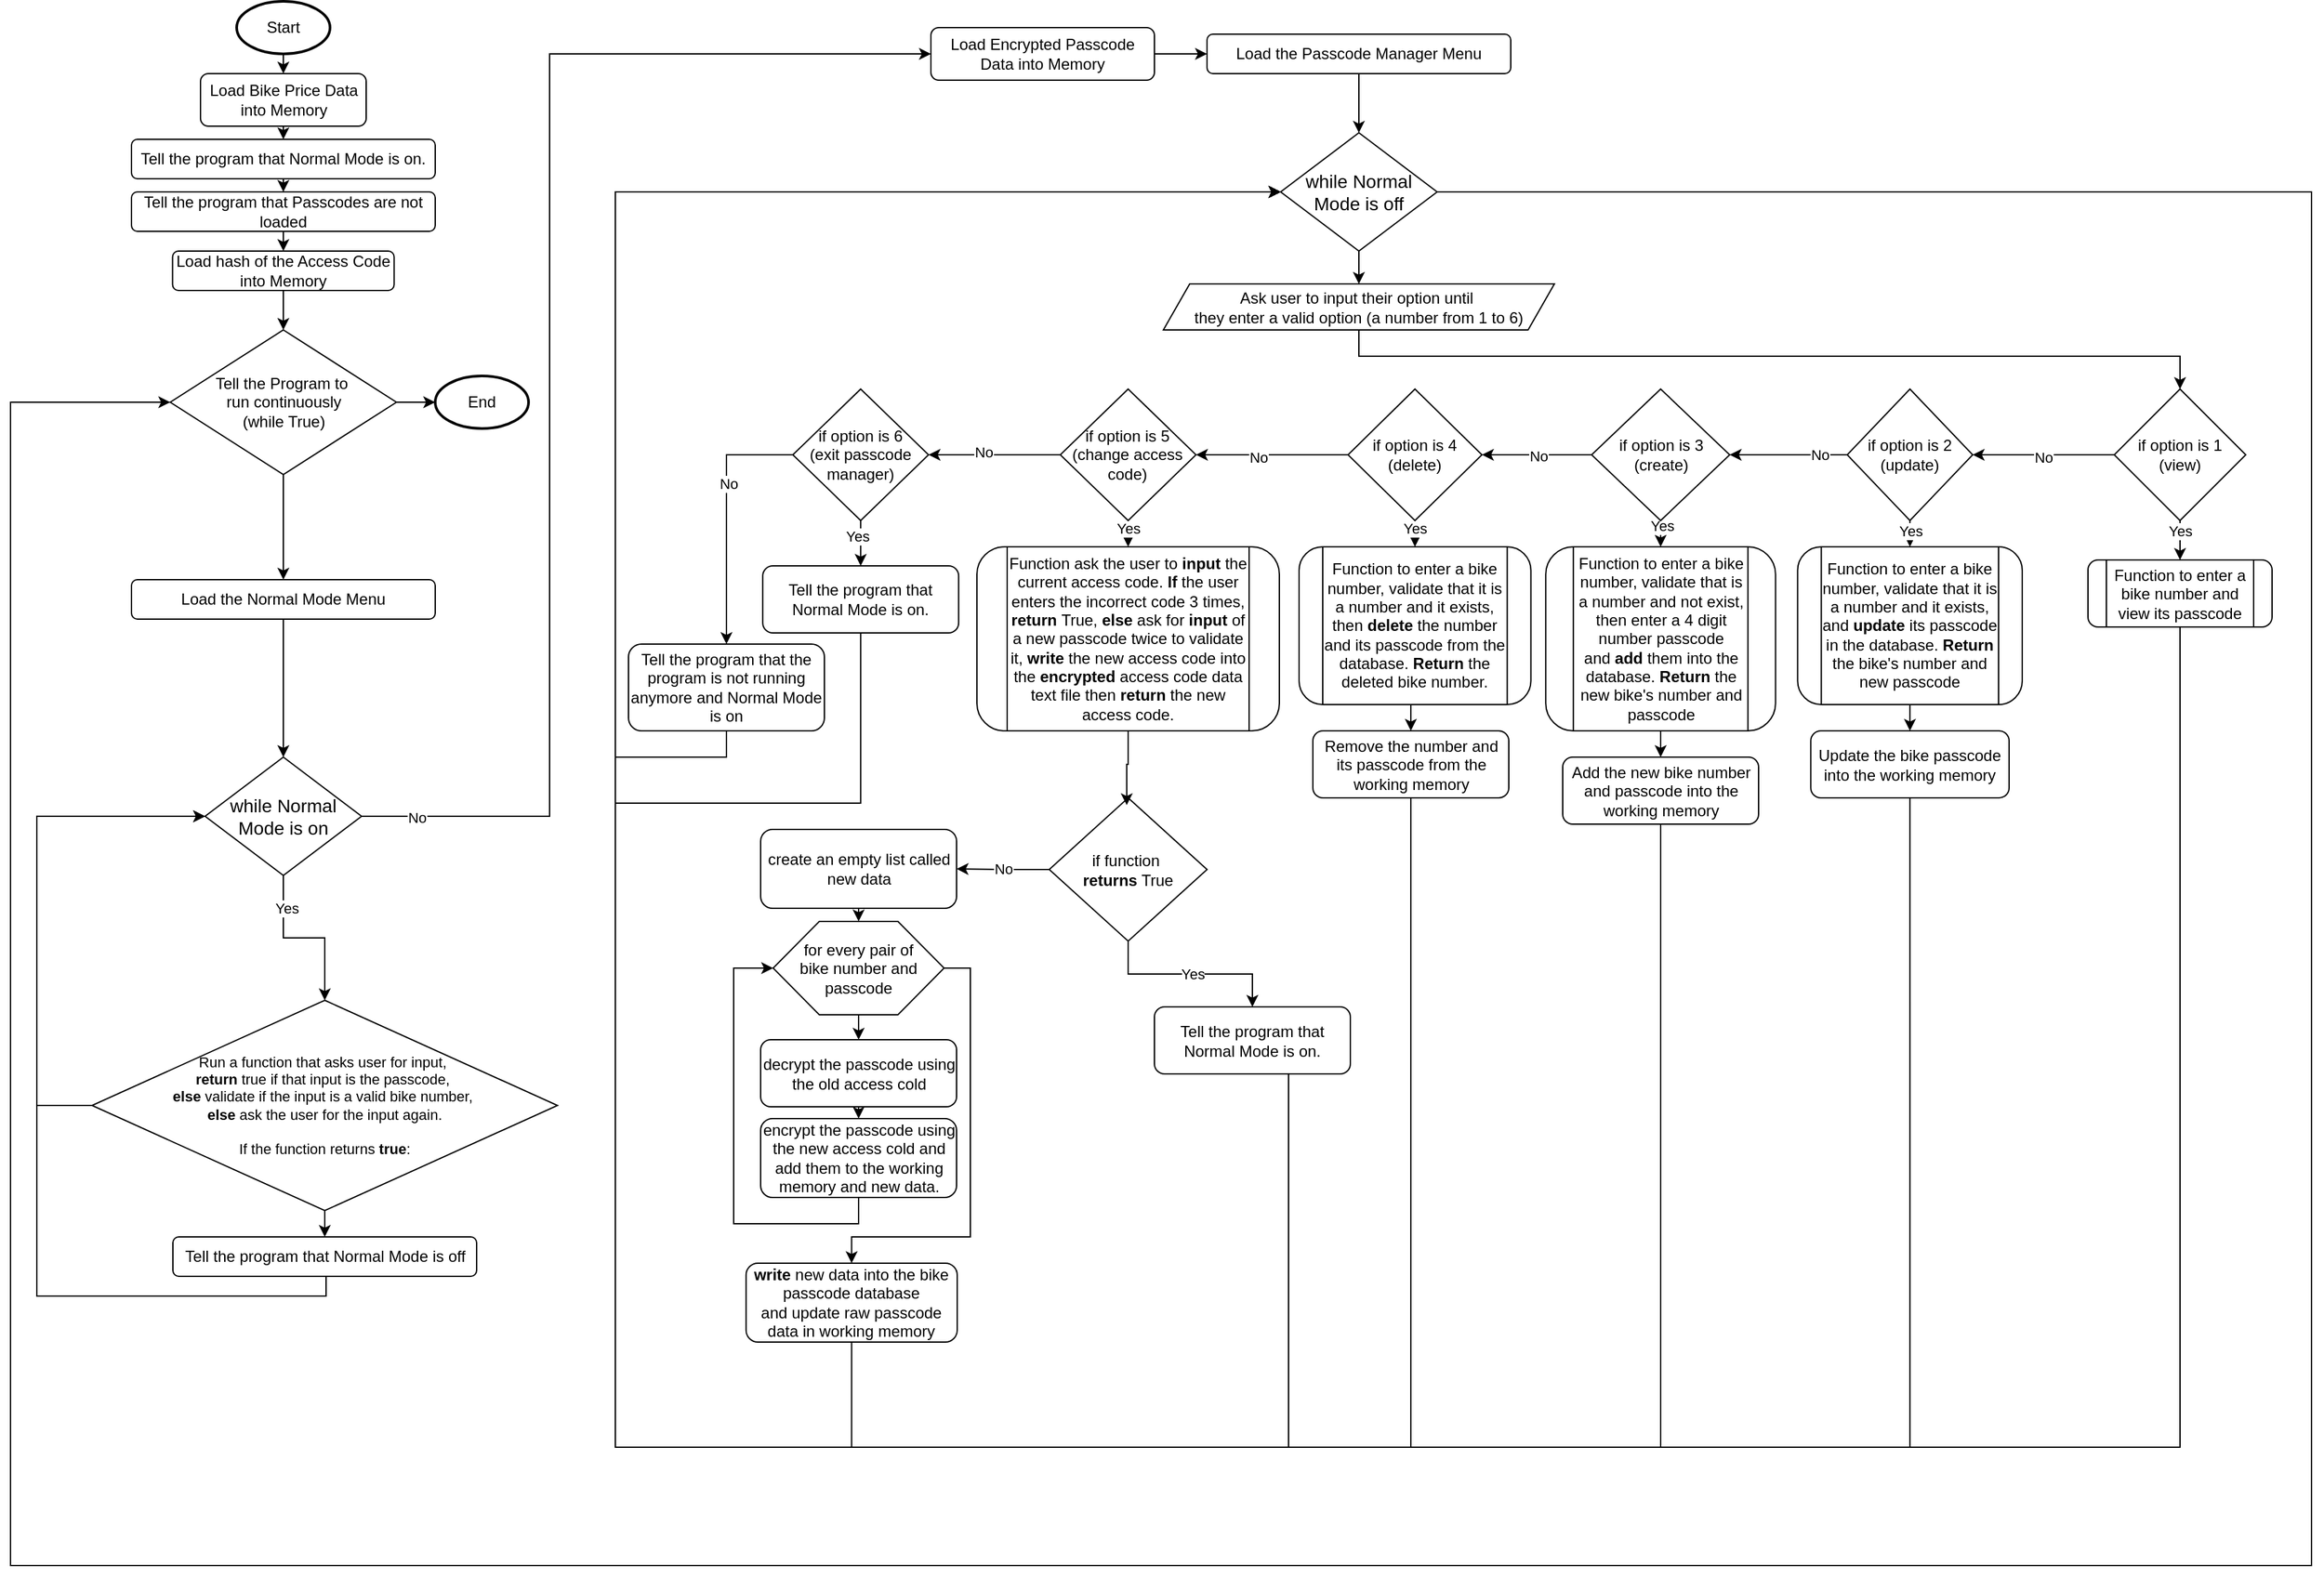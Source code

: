 <mxfile version="24.7.16">
  <diagram id="C5RBs43oDa-KdzZeNtuy" name="Page-1">
    <mxGraphModel dx="2600" dy="1353" grid="1" gridSize="10" guides="1" tooltips="1" connect="1" arrows="1" fold="1" page="1" pageScale="1" pageWidth="827" pageHeight="1169" math="0" shadow="0">
      <root>
        <mxCell id="WIyWlLk6GJQsqaUBKTNV-0" />
        <mxCell id="WIyWlLk6GJQsqaUBKTNV-1" parent="WIyWlLk6GJQsqaUBKTNV-0" />
        <mxCell id="HIrjXlR3BVrKwoBECTqW-9" style="edgeStyle=orthogonalEdgeStyle;rounded=0;orthogonalLoop=1;jettySize=auto;html=1;exitX=0.5;exitY=1;exitDx=0;exitDy=0;entryX=0.5;entryY=0;entryDx=0;entryDy=0;" parent="WIyWlLk6GJQsqaUBKTNV-1" source="HIrjXlR3BVrKwoBECTqW-4" target="HIrjXlR3BVrKwoBECTqW-8" edge="1">
          <mxGeometry relative="1" as="geometry" />
        </mxCell>
        <mxCell id="HIrjXlR3BVrKwoBECTqW-4" value="&lt;div style=&quot;font-size: 12px;&quot;&gt;&lt;font style=&quot;font-size: 12px;&quot;&gt;Tell the Program to&amp;nbsp;&lt;/font&gt;&lt;/div&gt;&lt;div style=&quot;font-size: 12px;&quot;&gt;&lt;font style=&quot;font-size: 12px;&quot;&gt;run continuously&lt;/font&gt;&lt;/div&gt;&lt;div style=&quot;font-size: 12px;&quot;&gt;&lt;font style=&quot;font-size: 12px;&quot;&gt;&lt;font style=&quot;font-size: 12px;&quot;&gt;(while True)&lt;/font&gt;&lt;font style=&quot;font-size: 12px;&quot;&gt;&lt;br&gt;&lt;/font&gt;&lt;/font&gt;&lt;/div&gt;" style="rhombus;whiteSpace=wrap;html=1;fontSize=8;" parent="WIyWlLk6GJQsqaUBKTNV-1" vertex="1">
          <mxGeometry x="201.5" y="430" width="172" height="110" as="geometry" />
        </mxCell>
        <mxCell id="HIrjXlR3BVrKwoBECTqW-11" style="edgeStyle=orthogonalEdgeStyle;rounded=0;orthogonalLoop=1;jettySize=auto;html=1;exitX=0.5;exitY=1;exitDx=0;exitDy=0;entryX=0.5;entryY=0;entryDx=0;entryDy=0;" parent="WIyWlLk6GJQsqaUBKTNV-1" source="HIrjXlR3BVrKwoBECTqW-8" target="HIrjXlR3BVrKwoBECTqW-10" edge="1">
          <mxGeometry relative="1" as="geometry" />
        </mxCell>
        <mxCell id="HIrjXlR3BVrKwoBECTqW-8" value="Load the Normal Mode Menu" style="rounded=1;whiteSpace=wrap;html=1;" parent="WIyWlLk6GJQsqaUBKTNV-1" vertex="1">
          <mxGeometry x="172" y="620" width="231" height="30" as="geometry" />
        </mxCell>
        <mxCell id="HIrjXlR3BVrKwoBECTqW-116" style="edgeStyle=orthogonalEdgeStyle;rounded=0;orthogonalLoop=1;jettySize=auto;html=1;exitX=1;exitY=0.5;exitDx=0;exitDy=0;entryX=0;entryY=0.5;entryDx=0;entryDy=0;" parent="WIyWlLk6GJQsqaUBKTNV-1" source="HIrjXlR3BVrKwoBECTqW-10" target="HIrjXlR3BVrKwoBECTqW-115" edge="1">
          <mxGeometry relative="1" as="geometry">
            <Array as="points">
              <mxPoint x="490" y="800" />
              <mxPoint x="490" y="220" />
            </Array>
          </mxGeometry>
        </mxCell>
        <mxCell id="fzmt7UQQ4SGqhCcK_248-124" value="No" style="edgeLabel;html=1;align=center;verticalAlign=middle;resizable=0;points=[];" vertex="1" connectable="0" parent="HIrjXlR3BVrKwoBECTqW-116">
          <mxGeometry x="-0.917" y="-1" relative="1" as="geometry">
            <mxPoint as="offset" />
          </mxGeometry>
        </mxCell>
        <mxCell id="fzmt7UQQ4SGqhCcK_248-6" style="edgeStyle=orthogonalEdgeStyle;rounded=0;orthogonalLoop=1;jettySize=auto;html=1;exitX=0.5;exitY=1;exitDx=0;exitDy=0;entryX=0.5;entryY=0;entryDx=0;entryDy=0;" edge="1" parent="WIyWlLk6GJQsqaUBKTNV-1" source="HIrjXlR3BVrKwoBECTqW-10" target="HIrjXlR3BVrKwoBECTqW-95">
          <mxGeometry relative="1" as="geometry" />
        </mxCell>
        <mxCell id="fzmt7UQQ4SGqhCcK_248-97" value="Yes" style="edgeLabel;html=1;align=center;verticalAlign=middle;resizable=0;points=[];" vertex="1" connectable="0" parent="fzmt7UQQ4SGqhCcK_248-6">
          <mxGeometry x="-0.604" y="2" relative="1" as="geometry">
            <mxPoint as="offset" />
          </mxGeometry>
        </mxCell>
        <mxCell id="HIrjXlR3BVrKwoBECTqW-10" value="&lt;font style=&quot;font-size: 14px;&quot;&gt;while Normal Mode is on&lt;br&gt;&lt;/font&gt;" style="rhombus;whiteSpace=wrap;html=1;fontSize=8;" parent="WIyWlLk6GJQsqaUBKTNV-1" vertex="1">
          <mxGeometry x="228" y="755" width="119" height="90" as="geometry" />
        </mxCell>
        <mxCell id="HIrjXlR3BVrKwoBECTqW-99" style="edgeStyle=orthogonalEdgeStyle;rounded=0;orthogonalLoop=1;jettySize=auto;html=1;exitX=0.5;exitY=1;exitDx=0;exitDy=0;entryX=0.5;entryY=0;entryDx=0;entryDy=0;" parent="WIyWlLk6GJQsqaUBKTNV-1" source="HIrjXlR3BVrKwoBECTqW-95" target="HIrjXlR3BVrKwoBECTqW-98" edge="1">
          <mxGeometry relative="1" as="geometry" />
        </mxCell>
        <mxCell id="HIrjXlR3BVrKwoBECTqW-113" style="edgeStyle=orthogonalEdgeStyle;rounded=0;orthogonalLoop=1;jettySize=auto;html=1;exitX=0;exitY=0.5;exitDx=0;exitDy=0;entryX=0;entryY=0.5;entryDx=0;entryDy=0;" parent="WIyWlLk6GJQsqaUBKTNV-1" source="HIrjXlR3BVrKwoBECTqW-95" target="HIrjXlR3BVrKwoBECTqW-10" edge="1">
          <mxGeometry relative="1" as="geometry">
            <Array as="points">
              <mxPoint x="100" y="1020" />
              <mxPoint x="100" y="800" />
            </Array>
          </mxGeometry>
        </mxCell>
        <mxCell id="HIrjXlR3BVrKwoBECTqW-95" value="&lt;div style=&quot;font-size: 11px;&quot;&gt;&lt;font style=&quot;font-size: 11px;&quot;&gt;Run a function that asks user for input,&amp;nbsp;&lt;/font&gt;&lt;/div&gt;&lt;div style=&quot;font-size: 11px;&quot;&gt;&lt;font style=&quot;font-size: 11px;&quot;&gt;&lt;b&gt;return &lt;/b&gt;true if that input is the passcode,&amp;nbsp;&lt;/font&gt;&lt;/div&gt;&lt;div style=&quot;font-size: 11px;&quot;&gt;&lt;font style=&quot;font-size: 11px;&quot;&gt;&lt;b&gt;else &lt;/b&gt;validate if the input is a valid bike number,&amp;nbsp;&lt;/font&gt;&lt;/div&gt;&lt;div style=&quot;font-size: 11px;&quot;&gt;&lt;font style=&quot;font-size: 11px;&quot;&gt;&lt;b&gt;else &lt;/b&gt;ask the user for the input again.&lt;/font&gt;&lt;/div&gt;&lt;div style=&quot;font-size: 11px;&quot;&gt;&lt;font style=&quot;font-size: 11px;&quot;&gt;&lt;br&gt;&lt;/font&gt;&lt;/div&gt;&lt;div style=&quot;font-size: 11px;&quot;&gt;&lt;font style=&quot;font-size: 11px;&quot;&gt;&lt;font style=&quot;font-size: 11px;&quot;&gt;If the function returns&lt;b&gt; true&lt;/b&gt;:&lt;/font&gt;&lt;font style=&quot;font-size: 11px;&quot;&gt;&lt;br&gt;&lt;/font&gt;&lt;/font&gt;&lt;/div&gt;" style="rhombus;whiteSpace=wrap;html=1;fontSize=8;" parent="WIyWlLk6GJQsqaUBKTNV-1" vertex="1">
          <mxGeometry x="142" y="940" width="354" height="160" as="geometry" />
        </mxCell>
        <mxCell id="HIrjXlR3BVrKwoBECTqW-114" style="edgeStyle=orthogonalEdgeStyle;rounded=0;orthogonalLoop=1;jettySize=auto;html=1;exitX=0.5;exitY=1;exitDx=0;exitDy=0;entryX=0;entryY=0.5;entryDx=0;entryDy=0;" parent="WIyWlLk6GJQsqaUBKTNV-1" target="HIrjXlR3BVrKwoBECTqW-10" edge="1">
          <mxGeometry relative="1" as="geometry">
            <mxPoint x="239.98" y="675" as="targetPoint" />
            <mxPoint x="298.98" y="1145" as="sourcePoint" />
            <Array as="points">
              <mxPoint x="320" y="1145" />
              <mxPoint x="320" y="1165" />
              <mxPoint x="100" y="1165" />
              <mxPoint x="100" y="800" />
            </Array>
          </mxGeometry>
        </mxCell>
        <mxCell id="HIrjXlR3BVrKwoBECTqW-98" value="Tell the program that Normal Mode is off" style="rounded=1;whiteSpace=wrap;html=1;" parent="WIyWlLk6GJQsqaUBKTNV-1" vertex="1">
          <mxGeometry x="203.5" y="1120" width="231" height="30" as="geometry" />
        </mxCell>
        <mxCell id="fzmt7UQQ4SGqhCcK_248-114" style="edgeStyle=orthogonalEdgeStyle;rounded=0;orthogonalLoop=1;jettySize=auto;html=1;exitX=1;exitY=0.5;exitDx=0;exitDy=0;entryX=0;entryY=0.5;entryDx=0;entryDy=0;" edge="1" parent="WIyWlLk6GJQsqaUBKTNV-1" source="HIrjXlR3BVrKwoBECTqW-115" target="fzmt7UQQ4SGqhCcK_248-7">
          <mxGeometry relative="1" as="geometry" />
        </mxCell>
        <mxCell id="HIrjXlR3BVrKwoBECTqW-115" value="Load Encrypted Passcode Data into Memory" style="rounded=1;whiteSpace=wrap;html=1;" parent="WIyWlLk6GJQsqaUBKTNV-1" vertex="1">
          <mxGeometry x="780" y="200" width="170" height="40" as="geometry" />
        </mxCell>
        <mxCell id="fzmt7UQQ4SGqhCcK_248-5" style="edgeStyle=orthogonalEdgeStyle;rounded=0;orthogonalLoop=1;jettySize=auto;html=1;exitX=0.5;exitY=1;exitDx=0;exitDy=0;entryX=0.5;entryY=0;entryDx=0;entryDy=0;" edge="1" parent="WIyWlLk6GJQsqaUBKTNV-1" source="fzmt7UQQ4SGqhCcK_248-1" target="fzmt7UQQ4SGqhCcK_248-4">
          <mxGeometry relative="1" as="geometry" />
        </mxCell>
        <mxCell id="fzmt7UQQ4SGqhCcK_248-132" style="edgeStyle=orthogonalEdgeStyle;rounded=0;orthogonalLoop=1;jettySize=auto;html=1;exitX=1;exitY=0.5;exitDx=0;exitDy=0;entryX=0;entryY=0.5;entryDx=0;entryDy=0;" edge="1" parent="WIyWlLk6GJQsqaUBKTNV-1" source="fzmt7UQQ4SGqhCcK_248-1" target="HIrjXlR3BVrKwoBECTqW-4">
          <mxGeometry relative="1" as="geometry">
            <Array as="points">
              <mxPoint x="1830" y="325" />
              <mxPoint x="1830" y="1370" />
              <mxPoint x="80" y="1370" />
              <mxPoint x="80" y="485" />
            </Array>
          </mxGeometry>
        </mxCell>
        <mxCell id="fzmt7UQQ4SGqhCcK_248-1" value="&lt;font style=&quot;font-size: 14px;&quot;&gt;while Normal Mode is off&lt;br&gt;&lt;/font&gt;" style="rhombus;whiteSpace=wrap;html=1;fontSize=8;" vertex="1" parent="WIyWlLk6GJQsqaUBKTNV-1">
          <mxGeometry x="1046" y="280" width="119" height="90" as="geometry" />
        </mxCell>
        <mxCell id="fzmt7UQQ4SGqhCcK_248-11" style="edgeStyle=orthogonalEdgeStyle;rounded=0;orthogonalLoop=1;jettySize=auto;html=1;exitX=0.5;exitY=1;exitDx=0;exitDy=0;entryX=0.5;entryY=0;entryDx=0;entryDy=0;" edge="1" parent="WIyWlLk6GJQsqaUBKTNV-1" source="fzmt7UQQ4SGqhCcK_248-4" target="fzmt7UQQ4SGqhCcK_248-10">
          <mxGeometry relative="1" as="geometry">
            <Array as="points">
              <mxPoint x="1106" y="450" />
              <mxPoint x="1730" y="450" />
            </Array>
          </mxGeometry>
        </mxCell>
        <mxCell id="fzmt7UQQ4SGqhCcK_248-4" value="&lt;div&gt;Ask user to input their option until&amp;nbsp;&lt;/div&gt;&lt;div&gt;they enter a valid option (a number from 1 to 6)&lt;br&gt;&lt;/div&gt;" style="shape=parallelogram;perimeter=parallelogramPerimeter;whiteSpace=wrap;html=1;fixedSize=1;" vertex="1" parent="WIyWlLk6GJQsqaUBKTNV-1">
          <mxGeometry x="956.81" y="395" width="297.37" height="35" as="geometry" />
        </mxCell>
        <mxCell id="fzmt7UQQ4SGqhCcK_248-9" style="edgeStyle=orthogonalEdgeStyle;rounded=0;orthogonalLoop=1;jettySize=auto;html=1;exitX=0.5;exitY=1;exitDx=0;exitDy=0;" edge="1" parent="WIyWlLk6GJQsqaUBKTNV-1" source="fzmt7UQQ4SGqhCcK_248-7" target="fzmt7UQQ4SGqhCcK_248-1">
          <mxGeometry relative="1" as="geometry" />
        </mxCell>
        <mxCell id="fzmt7UQQ4SGqhCcK_248-7" value="Load the Passcode Manager Menu" style="rounded=1;whiteSpace=wrap;html=1;" vertex="1" parent="WIyWlLk6GJQsqaUBKTNV-1">
          <mxGeometry x="989.99" y="205" width="231" height="30" as="geometry" />
        </mxCell>
        <mxCell id="fzmt7UQQ4SGqhCcK_248-13" style="edgeStyle=orthogonalEdgeStyle;rounded=0;orthogonalLoop=1;jettySize=auto;html=1;exitX=0;exitY=0.5;exitDx=0;exitDy=0;entryX=1;entryY=0.5;entryDx=0;entryDy=0;" edge="1" parent="WIyWlLk6GJQsqaUBKTNV-1" source="fzmt7UQQ4SGqhCcK_248-10" target="fzmt7UQQ4SGqhCcK_248-12">
          <mxGeometry relative="1" as="geometry" />
        </mxCell>
        <mxCell id="fzmt7UQQ4SGqhCcK_248-102" value="No" style="edgeLabel;html=1;align=center;verticalAlign=middle;resizable=0;points=[];" vertex="1" connectable="0" parent="fzmt7UQQ4SGqhCcK_248-13">
          <mxGeometry x="0.007" y="2" relative="1" as="geometry">
            <mxPoint as="offset" />
          </mxGeometry>
        </mxCell>
        <mxCell id="fzmt7UQQ4SGqhCcK_248-25" style="edgeStyle=orthogonalEdgeStyle;rounded=0;orthogonalLoop=1;jettySize=auto;html=1;exitX=0.5;exitY=1;exitDx=0;exitDy=0;entryX=0.5;entryY=0;entryDx=0;entryDy=0;" edge="1" parent="WIyWlLk6GJQsqaUBKTNV-1" source="fzmt7UQQ4SGqhCcK_248-10" target="fzmt7UQQ4SGqhCcK_248-22">
          <mxGeometry relative="1" as="geometry" />
        </mxCell>
        <mxCell id="fzmt7UQQ4SGqhCcK_248-103" value="Yes" style="edgeLabel;html=1;align=center;verticalAlign=middle;resizable=0;points=[];" vertex="1" connectable="0" parent="fzmt7UQQ4SGqhCcK_248-25">
          <mxGeometry x="-0.51" relative="1" as="geometry">
            <mxPoint as="offset" />
          </mxGeometry>
        </mxCell>
        <mxCell id="fzmt7UQQ4SGqhCcK_248-10" value="if option is 1&lt;br&gt;(view)" style="rhombus;whiteSpace=wrap;html=1;" vertex="1" parent="WIyWlLk6GJQsqaUBKTNV-1">
          <mxGeometry x="1680" y="475" width="100" height="100" as="geometry" />
        </mxCell>
        <mxCell id="fzmt7UQQ4SGqhCcK_248-18" style="edgeStyle=orthogonalEdgeStyle;rounded=0;orthogonalLoop=1;jettySize=auto;html=1;exitX=0;exitY=0.5;exitDx=0;exitDy=0;entryX=1;entryY=0.5;entryDx=0;entryDy=0;" edge="1" parent="WIyWlLk6GJQsqaUBKTNV-1" source="fzmt7UQQ4SGqhCcK_248-12" target="fzmt7UQQ4SGqhCcK_248-14">
          <mxGeometry relative="1" as="geometry" />
        </mxCell>
        <mxCell id="fzmt7UQQ4SGqhCcK_248-101" value="No" style="edgeLabel;html=1;align=center;verticalAlign=middle;resizable=0;points=[];" vertex="1" connectable="0" parent="fzmt7UQQ4SGqhCcK_248-18">
          <mxGeometry x="-0.54" relative="1" as="geometry">
            <mxPoint x="-1" as="offset" />
          </mxGeometry>
        </mxCell>
        <mxCell id="fzmt7UQQ4SGqhCcK_248-31" style="edgeStyle=orthogonalEdgeStyle;rounded=0;orthogonalLoop=1;jettySize=auto;html=1;exitX=0.5;exitY=1;exitDx=0;exitDy=0;entryX=0.5;entryY=0;entryDx=0;entryDy=0;" edge="1" parent="WIyWlLk6GJQsqaUBKTNV-1" source="fzmt7UQQ4SGqhCcK_248-12" target="fzmt7UQQ4SGqhCcK_248-27">
          <mxGeometry relative="1" as="geometry" />
        </mxCell>
        <mxCell id="fzmt7UQQ4SGqhCcK_248-104" value="Yes" style="edgeLabel;html=1;align=center;verticalAlign=middle;resizable=0;points=[];" vertex="1" connectable="0" parent="fzmt7UQQ4SGqhCcK_248-31">
          <mxGeometry x="-0.265" relative="1" as="geometry">
            <mxPoint as="offset" />
          </mxGeometry>
        </mxCell>
        <mxCell id="fzmt7UQQ4SGqhCcK_248-12" value="if option is 2&lt;br&gt;(update)" style="rhombus;whiteSpace=wrap;html=1;" vertex="1" parent="WIyWlLk6GJQsqaUBKTNV-1">
          <mxGeometry x="1476.89" y="475" width="95.41" height="100" as="geometry" />
        </mxCell>
        <mxCell id="fzmt7UQQ4SGqhCcK_248-19" style="edgeStyle=orthogonalEdgeStyle;rounded=0;orthogonalLoop=1;jettySize=auto;html=1;exitX=0;exitY=0.5;exitDx=0;exitDy=0;entryX=1;entryY=0.5;entryDx=0;entryDy=0;" edge="1" parent="WIyWlLk6GJQsqaUBKTNV-1" source="fzmt7UQQ4SGqhCcK_248-14" target="fzmt7UQQ4SGqhCcK_248-15">
          <mxGeometry relative="1" as="geometry" />
        </mxCell>
        <mxCell id="fzmt7UQQ4SGqhCcK_248-98" value="No" style="edgeLabel;html=1;align=center;verticalAlign=middle;resizable=0;points=[];" vertex="1" connectable="0" parent="fzmt7UQQ4SGqhCcK_248-19">
          <mxGeometry x="-0.035" y="1" relative="1" as="geometry">
            <mxPoint as="offset" />
          </mxGeometry>
        </mxCell>
        <mxCell id="fzmt7UQQ4SGqhCcK_248-35" style="edgeStyle=orthogonalEdgeStyle;rounded=0;orthogonalLoop=1;jettySize=auto;html=1;exitX=0.5;exitY=1;exitDx=0;exitDy=0;entryX=0.5;entryY=0;entryDx=0;entryDy=0;" edge="1" parent="WIyWlLk6GJQsqaUBKTNV-1" source="fzmt7UQQ4SGqhCcK_248-14" target="fzmt7UQQ4SGqhCcK_248-34">
          <mxGeometry relative="1" as="geometry" />
        </mxCell>
        <mxCell id="fzmt7UQQ4SGqhCcK_248-105" value="Yes" style="edgeLabel;html=1;align=center;verticalAlign=middle;resizable=0;points=[];" vertex="1" connectable="0" parent="fzmt7UQQ4SGqhCcK_248-35">
          <mxGeometry x="-0.618" y="1" relative="1" as="geometry">
            <mxPoint as="offset" />
          </mxGeometry>
        </mxCell>
        <mxCell id="fzmt7UQQ4SGqhCcK_248-14" value="if option is 3&lt;br&gt;(create)" style="rhombus;whiteSpace=wrap;html=1;" vertex="1" parent="WIyWlLk6GJQsqaUBKTNV-1">
          <mxGeometry x="1282.5" y="475" width="105" height="100" as="geometry" />
        </mxCell>
        <mxCell id="fzmt7UQQ4SGqhCcK_248-40" style="edgeStyle=orthogonalEdgeStyle;rounded=0;orthogonalLoop=1;jettySize=auto;html=1;exitX=0.5;exitY=1;exitDx=0;exitDy=0;entryX=0.5;entryY=0;entryDx=0;entryDy=0;" edge="1" parent="WIyWlLk6GJQsqaUBKTNV-1" source="fzmt7UQQ4SGqhCcK_248-15" target="fzmt7UQQ4SGqhCcK_248-39">
          <mxGeometry relative="1" as="geometry" />
        </mxCell>
        <mxCell id="fzmt7UQQ4SGqhCcK_248-106" value="Yes" style="edgeLabel;html=1;align=center;verticalAlign=middle;resizable=0;points=[];" vertex="1" connectable="0" parent="fzmt7UQQ4SGqhCcK_248-40">
          <mxGeometry x="-0.382" relative="1" as="geometry">
            <mxPoint as="offset" />
          </mxGeometry>
        </mxCell>
        <mxCell id="fzmt7UQQ4SGqhCcK_248-44" style="edgeStyle=orthogonalEdgeStyle;rounded=0;orthogonalLoop=1;jettySize=auto;html=1;exitX=0;exitY=0.5;exitDx=0;exitDy=0;entryX=1;entryY=0.5;entryDx=0;entryDy=0;" edge="1" parent="WIyWlLk6GJQsqaUBKTNV-1" source="fzmt7UQQ4SGqhCcK_248-15" target="fzmt7UQQ4SGqhCcK_248-16">
          <mxGeometry relative="1" as="geometry" />
        </mxCell>
        <mxCell id="fzmt7UQQ4SGqhCcK_248-99" value="No" style="edgeLabel;html=1;align=center;verticalAlign=middle;resizable=0;points=[];" vertex="1" connectable="0" parent="fzmt7UQQ4SGqhCcK_248-44">
          <mxGeometry x="0.175" y="2" relative="1" as="geometry">
            <mxPoint as="offset" />
          </mxGeometry>
        </mxCell>
        <mxCell id="fzmt7UQQ4SGqhCcK_248-15" value="if option is 4&lt;br&gt;(delete)" style="rhombus;whiteSpace=wrap;html=1;" vertex="1" parent="WIyWlLk6GJQsqaUBKTNV-1">
          <mxGeometry x="1097.24" y="475" width="101.84" height="100" as="geometry" />
        </mxCell>
        <mxCell id="fzmt7UQQ4SGqhCcK_248-66" style="edgeStyle=orthogonalEdgeStyle;rounded=0;orthogonalLoop=1;jettySize=auto;html=1;exitX=0.5;exitY=1;exitDx=0;exitDy=0;entryX=0.5;entryY=0;entryDx=0;entryDy=0;" edge="1" parent="WIyWlLk6GJQsqaUBKTNV-1" source="fzmt7UQQ4SGqhCcK_248-16" target="fzmt7UQQ4SGqhCcK_248-51">
          <mxGeometry relative="1" as="geometry" />
        </mxCell>
        <mxCell id="fzmt7UQQ4SGqhCcK_248-107" value="Yes" style="edgeLabel;html=1;align=center;verticalAlign=middle;resizable=0;points=[];" vertex="1" connectable="0" parent="fzmt7UQQ4SGqhCcK_248-66">
          <mxGeometry x="-0.382" relative="1" as="geometry">
            <mxPoint as="offset" />
          </mxGeometry>
        </mxCell>
        <mxCell id="fzmt7UQQ4SGqhCcK_248-16" value="&lt;div&gt;if option is 5&lt;/div&gt;&lt;div&gt;(change access code)&lt;br&gt;&lt;/div&gt;" style="rhombus;whiteSpace=wrap;html=1;" vertex="1" parent="WIyWlLk6GJQsqaUBKTNV-1">
          <mxGeometry x="878.41" y="475" width="103.19" height="100" as="geometry" />
        </mxCell>
        <mxCell id="fzmt7UQQ4SGqhCcK_248-117" style="edgeStyle=orthogonalEdgeStyle;rounded=0;orthogonalLoop=1;jettySize=auto;html=1;exitX=0.5;exitY=1;exitDx=0;exitDy=0;entryX=0;entryY=0.5;entryDx=0;entryDy=0;" edge="1" parent="WIyWlLk6GJQsqaUBKTNV-1" source="fzmt7UQQ4SGqhCcK_248-22" target="fzmt7UQQ4SGqhCcK_248-1">
          <mxGeometry relative="1" as="geometry">
            <Array as="points">
              <mxPoint x="1730" y="1280" />
              <mxPoint x="540" y="1280" />
              <mxPoint x="540" y="325" />
            </Array>
          </mxGeometry>
        </mxCell>
        <mxCell id="fzmt7UQQ4SGqhCcK_248-22" value="Function to enter a bike number and view its passcode" style="rounded=1;whiteSpace=wrap;html=1;shape=process;backgroundOutline=1;" vertex="1" parent="WIyWlLk6GJQsqaUBKTNV-1">
          <mxGeometry x="1660" y="605" width="140" height="51" as="geometry" />
        </mxCell>
        <mxCell id="fzmt7UQQ4SGqhCcK_248-30" style="edgeStyle=orthogonalEdgeStyle;rounded=0;orthogonalLoop=1;jettySize=auto;html=1;exitX=0.5;exitY=1;exitDx=0;exitDy=0;entryX=0.5;entryY=0;entryDx=0;entryDy=0;" edge="1" parent="WIyWlLk6GJQsqaUBKTNV-1" source="fzmt7UQQ4SGqhCcK_248-27" target="fzmt7UQQ4SGqhCcK_248-29">
          <mxGeometry relative="1" as="geometry" />
        </mxCell>
        <mxCell id="fzmt7UQQ4SGqhCcK_248-27" value="Function to enter a bike number, validate that it is a number and it exists, and &lt;b&gt;update&lt;/b&gt; its passcode&lt;b&gt; &lt;/b&gt;in&lt;b&gt; &lt;/b&gt;the database. &lt;b&gt;Return&lt;/b&gt; the bike&#39;s number and new passcode " style="rounded=1;whiteSpace=wrap;html=1;shape=process;backgroundOutline=1;" vertex="1" parent="WIyWlLk6GJQsqaUBKTNV-1">
          <mxGeometry x="1439.18" y="595" width="170.82" height="120" as="geometry" />
        </mxCell>
        <mxCell id="fzmt7UQQ4SGqhCcK_248-118" style="edgeStyle=orthogonalEdgeStyle;rounded=0;orthogonalLoop=1;jettySize=auto;html=1;exitX=0.5;exitY=1;exitDx=0;exitDy=0;entryX=0;entryY=0.5;entryDx=0;entryDy=0;" edge="1" parent="WIyWlLk6GJQsqaUBKTNV-1" source="fzmt7UQQ4SGqhCcK_248-29" target="fzmt7UQQ4SGqhCcK_248-1">
          <mxGeometry relative="1" as="geometry">
            <Array as="points">
              <mxPoint x="1525" y="1280" />
              <mxPoint x="540" y="1280" />
              <mxPoint x="540" y="325" />
            </Array>
          </mxGeometry>
        </mxCell>
        <mxCell id="fzmt7UQQ4SGqhCcK_248-29" value="Update the bike passcode into the working memory" style="rounded=1;whiteSpace=wrap;html=1;" vertex="1" parent="WIyWlLk6GJQsqaUBKTNV-1">
          <mxGeometry x="1449.18" y="735" width="150.82" height="51" as="geometry" />
        </mxCell>
        <mxCell id="fzmt7UQQ4SGqhCcK_248-37" style="edgeStyle=orthogonalEdgeStyle;rounded=0;orthogonalLoop=1;jettySize=auto;html=1;exitX=0.5;exitY=1;exitDx=0;exitDy=0;entryX=0.5;entryY=0;entryDx=0;entryDy=0;" edge="1" parent="WIyWlLk6GJQsqaUBKTNV-1" source="fzmt7UQQ4SGqhCcK_248-34" target="fzmt7UQQ4SGqhCcK_248-36">
          <mxGeometry relative="1" as="geometry" />
        </mxCell>
        <mxCell id="fzmt7UQQ4SGqhCcK_248-34" value="Function to enter a bike number, validate that is a number and not exist, then enter a 4 digit number passcode and&amp;nbsp;&lt;b&gt;add&lt;/b&gt; them into the database. &lt;b&gt;Return&lt;/b&gt; the new bike&#39;s number and passcode   " style="rounded=1;whiteSpace=wrap;html=1;shape=process;backgroundOutline=1;" vertex="1" parent="WIyWlLk6GJQsqaUBKTNV-1">
          <mxGeometry x="1247.62" y="595" width="174.75" height="140" as="geometry" />
        </mxCell>
        <mxCell id="fzmt7UQQ4SGqhCcK_248-122" style="edgeStyle=orthogonalEdgeStyle;rounded=0;orthogonalLoop=1;jettySize=auto;html=1;exitX=0.5;exitY=1;exitDx=0;exitDy=0;entryX=0;entryY=0.5;entryDx=0;entryDy=0;" edge="1" parent="WIyWlLk6GJQsqaUBKTNV-1" source="fzmt7UQQ4SGqhCcK_248-36" target="fzmt7UQQ4SGqhCcK_248-1">
          <mxGeometry relative="1" as="geometry">
            <Array as="points">
              <mxPoint x="1335" y="1280" />
              <mxPoint x="540" y="1280" />
              <mxPoint x="540" y="325" />
            </Array>
          </mxGeometry>
        </mxCell>
        <mxCell id="fzmt7UQQ4SGqhCcK_248-36" value="Add the new bike number and passcode into the working memory" style="rounded=1;whiteSpace=wrap;html=1;" vertex="1" parent="WIyWlLk6GJQsqaUBKTNV-1">
          <mxGeometry x="1260.5" y="755" width="149" height="51" as="geometry" />
        </mxCell>
        <mxCell id="fzmt7UQQ4SGqhCcK_248-43" style="edgeStyle=orthogonalEdgeStyle;rounded=0;orthogonalLoop=1;jettySize=auto;html=1;exitX=0.5;exitY=1;exitDx=0;exitDy=0;entryX=0.5;entryY=0;entryDx=0;entryDy=0;" edge="1" parent="WIyWlLk6GJQsqaUBKTNV-1">
          <mxGeometry relative="1" as="geometry">
            <mxPoint x="1144.085" y="765" as="sourcePoint" />
            <mxPoint x="1140.93" y="785" as="targetPoint" />
          </mxGeometry>
        </mxCell>
        <mxCell id="fzmt7UQQ4SGqhCcK_248-120" style="edgeStyle=orthogonalEdgeStyle;rounded=0;orthogonalLoop=1;jettySize=auto;html=1;exitX=0.5;exitY=1;exitDx=0;exitDy=0;entryX=0.5;entryY=0;entryDx=0;entryDy=0;" edge="1" parent="WIyWlLk6GJQsqaUBKTNV-1" source="fzmt7UQQ4SGqhCcK_248-39" target="fzmt7UQQ4SGqhCcK_248-42">
          <mxGeometry relative="1" as="geometry" />
        </mxCell>
        <mxCell id="fzmt7UQQ4SGqhCcK_248-39" value="Function to enter a bike number, validate that it is a number and it exists, then &lt;b&gt;delete&lt;/b&gt; the number and its passcode from the database. &lt;b&gt;Return&lt;/b&gt; the deleted bike number.  " style="rounded=1;whiteSpace=wrap;html=1;shape=process;backgroundOutline=1;" vertex="1" parent="WIyWlLk6GJQsqaUBKTNV-1">
          <mxGeometry x="1060" y="595" width="176.31" height="120" as="geometry" />
        </mxCell>
        <mxCell id="fzmt7UQQ4SGqhCcK_248-121" style="edgeStyle=orthogonalEdgeStyle;rounded=0;orthogonalLoop=1;jettySize=auto;html=1;exitX=0.5;exitY=1;exitDx=0;exitDy=0;entryX=0;entryY=0.5;entryDx=0;entryDy=0;" edge="1" parent="WIyWlLk6GJQsqaUBKTNV-1" source="fzmt7UQQ4SGqhCcK_248-42" target="fzmt7UQQ4SGqhCcK_248-1">
          <mxGeometry relative="1" as="geometry">
            <Array as="points">
              <mxPoint x="1145" y="1280" />
              <mxPoint x="540" y="1280" />
              <mxPoint x="540" y="325" />
            </Array>
          </mxGeometry>
        </mxCell>
        <mxCell id="fzmt7UQQ4SGqhCcK_248-42" value="Remove the number and its passcode from the working memory" style="rounded=1;whiteSpace=wrap;html=1;" vertex="1" parent="WIyWlLk6GJQsqaUBKTNV-1">
          <mxGeometry x="1070.5" y="735" width="149" height="51" as="geometry" />
        </mxCell>
        <mxCell id="fzmt7UQQ4SGqhCcK_248-51" value="Function ask the user to &lt;b&gt;input&lt;/b&gt; the current access code.&lt;b&gt; If&lt;/b&gt; the user enters the incorrect code 3 times, &lt;b&gt;return &lt;/b&gt;True, &lt;b&gt;else &lt;/b&gt;ask for &lt;b&gt;input&lt;/b&gt; of a new passcode twice to validate it, &lt;b&gt;write&lt;/b&gt; the new access code into the &lt;b&gt;encrypted &lt;/b&gt;access code data text file then &lt;b&gt;return &lt;/b&gt;the new access code." style="rounded=1;whiteSpace=wrap;html=1;shape=process;backgroundOutline=1;" vertex="1" parent="WIyWlLk6GJQsqaUBKTNV-1">
          <mxGeometry x="815" y="595" width="230" height="140" as="geometry" />
        </mxCell>
        <mxCell id="fzmt7UQQ4SGqhCcK_248-70" style="edgeStyle=orthogonalEdgeStyle;rounded=0;orthogonalLoop=1;jettySize=auto;html=1;exitX=0.5;exitY=1;exitDx=0;exitDy=0;entryX=0.5;entryY=0;entryDx=0;entryDy=0;" edge="1" parent="WIyWlLk6GJQsqaUBKTNV-1" source="fzmt7UQQ4SGqhCcK_248-67" target="fzmt7UQQ4SGqhCcK_248-69">
          <mxGeometry relative="1" as="geometry" />
        </mxCell>
        <mxCell id="fzmt7UQQ4SGqhCcK_248-96" value="Yes" style="edgeLabel;html=1;align=center;verticalAlign=middle;resizable=0;points=[];" vertex="1" connectable="0" parent="fzmt7UQQ4SGqhCcK_248-70">
          <mxGeometry x="0.015" relative="1" as="geometry">
            <mxPoint as="offset" />
          </mxGeometry>
        </mxCell>
        <mxCell id="fzmt7UQQ4SGqhCcK_248-133" value="No" style="edgeStyle=orthogonalEdgeStyle;rounded=0;orthogonalLoop=1;jettySize=auto;html=1;exitX=0;exitY=0.5;exitDx=0;exitDy=0;" edge="1" parent="WIyWlLk6GJQsqaUBKTNV-1" source="fzmt7UQQ4SGqhCcK_248-67" target="fzmt7UQQ4SGqhCcK_248-83">
          <mxGeometry relative="1" as="geometry" />
        </mxCell>
        <mxCell id="fzmt7UQQ4SGqhCcK_248-67" value="&lt;div&gt;if function&lt;b&gt;&amp;nbsp;&lt;/b&gt;&lt;/div&gt;&lt;div&gt;&lt;b&gt;returns&lt;/b&gt; True&lt;/div&gt;" style="rhombus;whiteSpace=wrap;html=1;" vertex="1" parent="WIyWlLk6GJQsqaUBKTNV-1">
          <mxGeometry x="870.01" y="786" width="120" height="109" as="geometry" />
        </mxCell>
        <mxCell id="fzmt7UQQ4SGqhCcK_248-125" style="edgeStyle=orthogonalEdgeStyle;rounded=0;orthogonalLoop=1;jettySize=auto;html=1;exitX=0.5;exitY=1;exitDx=0;exitDy=0;entryX=0;entryY=0.5;entryDx=0;entryDy=0;" edge="1" parent="WIyWlLk6GJQsqaUBKTNV-1" source="fzmt7UQQ4SGqhCcK_248-69" target="fzmt7UQQ4SGqhCcK_248-1">
          <mxGeometry relative="1" as="geometry">
            <Array as="points">
              <mxPoint x="1052" y="1280" />
              <mxPoint x="540" y="1280" />
              <mxPoint x="540" y="325" />
            </Array>
          </mxGeometry>
        </mxCell>
        <mxCell id="fzmt7UQQ4SGqhCcK_248-69" value="Tell the program that Normal Mode is on." style="rounded=1;whiteSpace=wrap;html=1;" vertex="1" parent="WIyWlLk6GJQsqaUBKTNV-1">
          <mxGeometry x="950" y="945" width="149" height="51" as="geometry" />
        </mxCell>
        <mxCell id="fzmt7UQQ4SGqhCcK_248-108" style="edgeStyle=orthogonalEdgeStyle;rounded=0;orthogonalLoop=1;jettySize=auto;html=1;exitX=1;exitY=0.5;exitDx=0;exitDy=0;entryX=0.5;entryY=0;entryDx=0;entryDy=0;" edge="1" parent="WIyWlLk6GJQsqaUBKTNV-1" source="fzmt7UQQ4SGqhCcK_248-74" target="fzmt7UQQ4SGqhCcK_248-82">
          <mxGeometry relative="1" as="geometry">
            <Array as="points">
              <mxPoint x="810" y="915" />
              <mxPoint x="810" y="1120" />
              <mxPoint x="720" y="1120" />
            </Array>
          </mxGeometry>
        </mxCell>
        <mxCell id="fzmt7UQQ4SGqhCcK_248-149" style="edgeStyle=orthogonalEdgeStyle;rounded=0;orthogonalLoop=1;jettySize=auto;html=1;exitX=0.5;exitY=1;exitDx=0;exitDy=0;entryX=0.5;entryY=0;entryDx=0;entryDy=0;" edge="1" parent="WIyWlLk6GJQsqaUBKTNV-1" source="fzmt7UQQ4SGqhCcK_248-74" target="fzmt7UQQ4SGqhCcK_248-78">
          <mxGeometry relative="1" as="geometry" />
        </mxCell>
        <mxCell id="fzmt7UQQ4SGqhCcK_248-74" value="&lt;p style=&quot;line-height: 0%;&quot;&gt;&lt;br&gt;&lt;/p&gt;" style="verticalLabelPosition=bottom;verticalAlign=top;html=1;shape=hexagon;perimeter=hexagonPerimeter2;arcSize=6;size=0.27;" vertex="1" parent="WIyWlLk6GJQsqaUBKTNV-1">
          <mxGeometry x="660.01" y="880" width="130" height="71" as="geometry" />
        </mxCell>
        <mxCell id="fzmt7UQQ4SGqhCcK_248-76" value="for every pair of bike number and passcode" style="text;html=1;align=center;verticalAlign=middle;whiteSpace=wrap;rounded=0;" vertex="1" parent="WIyWlLk6GJQsqaUBKTNV-1">
          <mxGeometry x="675.01" y="900.5" width="100" height="30" as="geometry" />
        </mxCell>
        <mxCell id="fzmt7UQQ4SGqhCcK_248-81" style="edgeStyle=orthogonalEdgeStyle;rounded=0;orthogonalLoop=1;jettySize=auto;html=1;exitX=0.5;exitY=1;exitDx=0;exitDy=0;entryX=0.5;entryY=0;entryDx=0;entryDy=0;" edge="1" parent="WIyWlLk6GJQsqaUBKTNV-1" source="fzmt7UQQ4SGqhCcK_248-78" target="fzmt7UQQ4SGqhCcK_248-79">
          <mxGeometry relative="1" as="geometry" />
        </mxCell>
        <mxCell id="fzmt7UQQ4SGqhCcK_248-78" value="decrypt the passcode using the old access cold" style="rounded=1;whiteSpace=wrap;html=1;" vertex="1" parent="WIyWlLk6GJQsqaUBKTNV-1">
          <mxGeometry x="650.51" y="970" width="149" height="51" as="geometry" />
        </mxCell>
        <mxCell id="fzmt7UQQ4SGqhCcK_248-91" style="edgeStyle=orthogonalEdgeStyle;rounded=0;orthogonalLoop=1;jettySize=auto;html=1;exitX=0.5;exitY=1;exitDx=0;exitDy=0;entryX=0;entryY=0.5;entryDx=0;entryDy=0;" edge="1" parent="WIyWlLk6GJQsqaUBKTNV-1" source="fzmt7UQQ4SGqhCcK_248-79" target="fzmt7UQQ4SGqhCcK_248-74">
          <mxGeometry relative="1" as="geometry">
            <Array as="points">
              <mxPoint x="725.01" y="1110" />
              <mxPoint x="630.01" y="1110" />
              <mxPoint x="630.01" y="916" />
            </Array>
          </mxGeometry>
        </mxCell>
        <mxCell id="fzmt7UQQ4SGqhCcK_248-79" value="encrypt the passcode using the new access cold and add them to the working memory and new data." style="rounded=1;whiteSpace=wrap;html=1;" vertex="1" parent="WIyWlLk6GJQsqaUBKTNV-1">
          <mxGeometry x="650.51" y="1030" width="149" height="60" as="geometry" />
        </mxCell>
        <mxCell id="fzmt7UQQ4SGqhCcK_248-136" style="edgeStyle=orthogonalEdgeStyle;rounded=0;orthogonalLoop=1;jettySize=auto;html=1;exitX=0.5;exitY=1;exitDx=0;exitDy=0;entryX=0;entryY=0.5;entryDx=0;entryDy=0;" edge="1" parent="WIyWlLk6GJQsqaUBKTNV-1" source="fzmt7UQQ4SGqhCcK_248-82" target="fzmt7UQQ4SGqhCcK_248-1">
          <mxGeometry relative="1" as="geometry">
            <Array as="points">
              <mxPoint x="720" y="1280" />
              <mxPoint x="540" y="1280" />
              <mxPoint x="540" y="325" />
            </Array>
          </mxGeometry>
        </mxCell>
        <mxCell id="fzmt7UQQ4SGqhCcK_248-82" value="&lt;div&gt;&lt;b&gt;write &lt;/b&gt;new data into the bike passcode database &lt;br&gt;&lt;/div&gt;&lt;div&gt;and update raw passcode data in working memory&lt;br&gt;&lt;/div&gt;" style="rounded=1;whiteSpace=wrap;html=1;" vertex="1" parent="WIyWlLk6GJQsqaUBKTNV-1">
          <mxGeometry x="639.42" y="1140" width="160.58" height="60" as="geometry" />
        </mxCell>
        <mxCell id="fzmt7UQQ4SGqhCcK_248-86" style="edgeStyle=orthogonalEdgeStyle;rounded=0;orthogonalLoop=1;jettySize=auto;html=1;exitX=0.5;exitY=1;exitDx=0;exitDy=0;entryX=0.5;entryY=0;entryDx=0;entryDy=0;" edge="1" parent="WIyWlLk6GJQsqaUBKTNV-1" source="fzmt7UQQ4SGqhCcK_248-83" target="fzmt7UQQ4SGqhCcK_248-74">
          <mxGeometry relative="1" as="geometry" />
        </mxCell>
        <mxCell id="fzmt7UQQ4SGqhCcK_248-83" value="create an empty list called new data" style="rounded=1;whiteSpace=wrap;html=1;" vertex="1" parent="WIyWlLk6GJQsqaUBKTNV-1">
          <mxGeometry x="650.51" y="810" width="149" height="60" as="geometry" />
        </mxCell>
        <mxCell id="fzmt7UQQ4SGqhCcK_248-94" style="edgeStyle=orthogonalEdgeStyle;rounded=0;orthogonalLoop=1;jettySize=auto;html=1;exitX=0.5;exitY=1;exitDx=0;exitDy=0;entryX=0.491;entryY=0.051;entryDx=0;entryDy=0;entryPerimeter=0;" edge="1" parent="WIyWlLk6GJQsqaUBKTNV-1" source="fzmt7UQQ4SGqhCcK_248-51" target="fzmt7UQQ4SGqhCcK_248-67">
          <mxGeometry relative="1" as="geometry" />
        </mxCell>
        <mxCell id="fzmt7UQQ4SGqhCcK_248-138" style="edgeStyle=orthogonalEdgeStyle;rounded=0;orthogonalLoop=1;jettySize=auto;html=1;exitX=0.5;exitY=1;exitDx=0;exitDy=0;entryX=0.5;entryY=0;entryDx=0;entryDy=0;" edge="1" parent="WIyWlLk6GJQsqaUBKTNV-1" source="fzmt7UQQ4SGqhCcK_248-139" target="fzmt7UQQ4SGqhCcK_248-141">
          <mxGeometry relative="1" as="geometry" />
        </mxCell>
        <mxCell id="fzmt7UQQ4SGqhCcK_248-139" value="Load Bike Price Data into Memory" style="rounded=1;whiteSpace=wrap;html=1;" vertex="1" parent="WIyWlLk6GJQsqaUBKTNV-1">
          <mxGeometry x="224.5" y="235" width="126" height="40" as="geometry" />
        </mxCell>
        <mxCell id="fzmt7UQQ4SGqhCcK_248-140" style="edgeStyle=orthogonalEdgeStyle;rounded=0;orthogonalLoop=1;jettySize=auto;html=1;exitX=0.5;exitY=1;exitDx=0;exitDy=0;entryX=0.5;entryY=0;entryDx=0;entryDy=0;" edge="1" parent="WIyWlLk6GJQsqaUBKTNV-1" source="fzmt7UQQ4SGqhCcK_248-141" target="fzmt7UQQ4SGqhCcK_248-142">
          <mxGeometry relative="1" as="geometry" />
        </mxCell>
        <mxCell id="fzmt7UQQ4SGqhCcK_248-141" value="Tell the program that Normal Mode is on." style="rounded=1;whiteSpace=wrap;html=1;" vertex="1" parent="WIyWlLk6GJQsqaUBKTNV-1">
          <mxGeometry x="172" y="285" width="231" height="30" as="geometry" />
        </mxCell>
        <mxCell id="fzmt7UQQ4SGqhCcK_248-144" style="edgeStyle=orthogonalEdgeStyle;rounded=0;orthogonalLoop=1;jettySize=auto;html=1;exitX=0.5;exitY=1;exitDx=0;exitDy=0;entryX=0.5;entryY=0;entryDx=0;entryDy=0;" edge="1" parent="WIyWlLk6GJQsqaUBKTNV-1" source="fzmt7UQQ4SGqhCcK_248-142" target="fzmt7UQQ4SGqhCcK_248-143">
          <mxGeometry relative="1" as="geometry" />
        </mxCell>
        <mxCell id="fzmt7UQQ4SGqhCcK_248-142" value="Tell the program that Passcodes are not loaded" style="rounded=1;whiteSpace=wrap;html=1;" vertex="1" parent="WIyWlLk6GJQsqaUBKTNV-1">
          <mxGeometry x="172" y="325" width="231" height="30" as="geometry" />
        </mxCell>
        <mxCell id="fzmt7UQQ4SGqhCcK_248-146" style="edgeStyle=orthogonalEdgeStyle;rounded=0;orthogonalLoop=1;jettySize=auto;html=1;exitX=0.5;exitY=1;exitDx=0;exitDy=0;entryX=0.5;entryY=0;entryDx=0;entryDy=0;" edge="1" parent="WIyWlLk6GJQsqaUBKTNV-1" source="fzmt7UQQ4SGqhCcK_248-143" target="HIrjXlR3BVrKwoBECTqW-4">
          <mxGeometry relative="1" as="geometry" />
        </mxCell>
        <mxCell id="fzmt7UQQ4SGqhCcK_248-143" value="Load hash of the Access Code into Memory" style="rounded=1;whiteSpace=wrap;html=1;" vertex="1" parent="WIyWlLk6GJQsqaUBKTNV-1">
          <mxGeometry x="203.25" y="370" width="168.5" height="30" as="geometry" />
        </mxCell>
        <mxCell id="fzmt7UQQ4SGqhCcK_248-148" style="edgeStyle=orthogonalEdgeStyle;rounded=0;orthogonalLoop=1;jettySize=auto;html=1;exitX=0.5;exitY=1;exitDx=0;exitDy=0;exitPerimeter=0;entryX=0.5;entryY=0;entryDx=0;entryDy=0;" edge="1" parent="WIyWlLk6GJQsqaUBKTNV-1" source="fzmt7UQQ4SGqhCcK_248-147" target="fzmt7UQQ4SGqhCcK_248-139">
          <mxGeometry relative="1" as="geometry" />
        </mxCell>
        <mxCell id="fzmt7UQQ4SGqhCcK_248-147" value="Start" style="strokeWidth=2;html=1;shape=mxgraph.flowchart.start_1;whiteSpace=wrap;" vertex="1" parent="WIyWlLk6GJQsqaUBKTNV-1">
          <mxGeometry x="252" y="180" width="71" height="40" as="geometry" />
        </mxCell>
        <mxCell id="fzmt7UQQ4SGqhCcK_248-151" value="" style="edgeStyle=orthogonalEdgeStyle;rounded=0;orthogonalLoop=1;jettySize=auto;html=1;exitX=0;exitY=0.5;exitDx=0;exitDy=0;entryX=1;entryY=0.5;entryDx=0;entryDy=0;" edge="1" parent="WIyWlLk6GJQsqaUBKTNV-1" source="fzmt7UQQ4SGqhCcK_248-16" target="fzmt7UQQ4SGqhCcK_248-150">
          <mxGeometry relative="1" as="geometry">
            <mxPoint x="878" y="525" as="sourcePoint" />
            <mxPoint x="719" y="525" as="targetPoint" />
          </mxGeometry>
        </mxCell>
        <mxCell id="fzmt7UQQ4SGqhCcK_248-156" value="No" style="edgeLabel;html=1;align=center;verticalAlign=middle;resizable=0;points=[];" vertex="1" connectable="0" parent="fzmt7UQQ4SGqhCcK_248-151">
          <mxGeometry x="0.175" y="-2" relative="1" as="geometry">
            <mxPoint as="offset" />
          </mxGeometry>
        </mxCell>
        <mxCell id="fzmt7UQQ4SGqhCcK_248-154" style="edgeStyle=orthogonalEdgeStyle;rounded=0;orthogonalLoop=1;jettySize=auto;html=1;exitX=0.5;exitY=1;exitDx=0;exitDy=0;entryX=0.5;entryY=0;entryDx=0;entryDy=0;" edge="1" parent="WIyWlLk6GJQsqaUBKTNV-1" source="fzmt7UQQ4SGqhCcK_248-150" target="fzmt7UQQ4SGqhCcK_248-152">
          <mxGeometry relative="1" as="geometry" />
        </mxCell>
        <mxCell id="fzmt7UQQ4SGqhCcK_248-155" value="Yes" style="edgeLabel;html=1;align=center;verticalAlign=middle;resizable=0;points=[];" vertex="1" connectable="0" parent="fzmt7UQQ4SGqhCcK_248-154">
          <mxGeometry x="-0.309" y="-3" relative="1" as="geometry">
            <mxPoint as="offset" />
          </mxGeometry>
        </mxCell>
        <mxCell id="fzmt7UQQ4SGqhCcK_248-160" style="edgeStyle=orthogonalEdgeStyle;rounded=0;orthogonalLoop=1;jettySize=auto;html=1;exitX=0;exitY=0.5;exitDx=0;exitDy=0;entryX=0.5;entryY=0;entryDx=0;entryDy=0;" edge="1" parent="WIyWlLk6GJQsqaUBKTNV-1" source="fzmt7UQQ4SGqhCcK_248-150" target="fzmt7UQQ4SGqhCcK_248-159">
          <mxGeometry relative="1" as="geometry" />
        </mxCell>
        <mxCell id="fzmt7UQQ4SGqhCcK_248-163" value="No" style="edgeLabel;html=1;align=center;verticalAlign=middle;resizable=0;points=[];" vertex="1" connectable="0" parent="fzmt7UQQ4SGqhCcK_248-160">
          <mxGeometry x="-0.259" y="1" relative="1" as="geometry">
            <mxPoint as="offset" />
          </mxGeometry>
        </mxCell>
        <mxCell id="fzmt7UQQ4SGqhCcK_248-150" value="&lt;div&gt;if option is 6&lt;/div&gt;&lt;div&gt;(exit passcode manager)&lt;br&gt;&lt;/div&gt;" style="rhombus;whiteSpace=wrap;html=1;" vertex="1" parent="WIyWlLk6GJQsqaUBKTNV-1">
          <mxGeometry x="675.01" y="475" width="103.19" height="100" as="geometry" />
        </mxCell>
        <mxCell id="fzmt7UQQ4SGqhCcK_248-165" style="edgeStyle=orthogonalEdgeStyle;rounded=0;orthogonalLoop=1;jettySize=auto;html=1;exitX=0.5;exitY=1;exitDx=0;exitDy=0;entryX=0;entryY=0.5;entryDx=0;entryDy=0;" edge="1" parent="WIyWlLk6GJQsqaUBKTNV-1" source="fzmt7UQQ4SGqhCcK_248-152" target="fzmt7UQQ4SGqhCcK_248-1">
          <mxGeometry relative="1" as="geometry">
            <Array as="points">
              <mxPoint x="727" y="790" />
              <mxPoint x="540" y="790" />
              <mxPoint x="540" y="325" />
            </Array>
          </mxGeometry>
        </mxCell>
        <mxCell id="fzmt7UQQ4SGqhCcK_248-152" value="Tell the program that Normal Mode is on." style="rounded=1;whiteSpace=wrap;html=1;" vertex="1" parent="WIyWlLk6GJQsqaUBKTNV-1">
          <mxGeometry x="652.1" y="609.5" width="149" height="51" as="geometry" />
        </mxCell>
        <mxCell id="fzmt7UQQ4SGqhCcK_248-166" style="edgeStyle=orthogonalEdgeStyle;rounded=0;orthogonalLoop=1;jettySize=auto;html=1;exitX=0.5;exitY=1;exitDx=0;exitDy=0;entryX=0;entryY=0.5;entryDx=0;entryDy=0;" edge="1" parent="WIyWlLk6GJQsqaUBKTNV-1" source="fzmt7UQQ4SGqhCcK_248-159" target="fzmt7UQQ4SGqhCcK_248-1">
          <mxGeometry relative="1" as="geometry">
            <Array as="points">
              <mxPoint x="625" y="755" />
              <mxPoint x="540" y="755" />
              <mxPoint x="540" y="325" />
            </Array>
          </mxGeometry>
        </mxCell>
        <mxCell id="fzmt7UQQ4SGqhCcK_248-159" value="&lt;div&gt;Tell the program that the program is not running anymore and Normal Mode is on&lt;br&gt;&lt;/div&gt;" style="rounded=1;whiteSpace=wrap;html=1;" vertex="1" parent="WIyWlLk6GJQsqaUBKTNV-1">
          <mxGeometry x="550" y="669" width="149" height="66" as="geometry" />
        </mxCell>
        <mxCell id="fzmt7UQQ4SGqhCcK_248-167" value="End" style="strokeWidth=2;html=1;shape=mxgraph.flowchart.start_1;whiteSpace=wrap;" vertex="1" parent="WIyWlLk6GJQsqaUBKTNV-1">
          <mxGeometry x="403" y="465" width="71" height="40" as="geometry" />
        </mxCell>
        <mxCell id="fzmt7UQQ4SGqhCcK_248-170" style="edgeStyle=orthogonalEdgeStyle;rounded=0;orthogonalLoop=1;jettySize=auto;html=1;exitX=1;exitY=0.5;exitDx=0;exitDy=0;entryX=0;entryY=0.5;entryDx=0;entryDy=0;entryPerimeter=0;" edge="1" parent="WIyWlLk6GJQsqaUBKTNV-1" source="HIrjXlR3BVrKwoBECTqW-4" target="fzmt7UQQ4SGqhCcK_248-167">
          <mxGeometry relative="1" as="geometry" />
        </mxCell>
      </root>
    </mxGraphModel>
  </diagram>
</mxfile>

